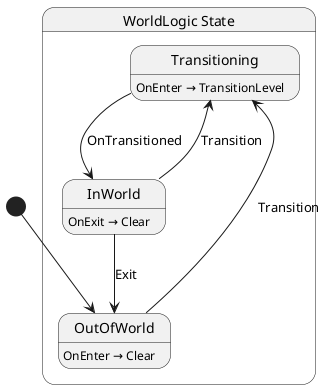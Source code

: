 @startuml WorldLogic
state "WorldLogic State" as Yolk_Level_WorldLogic_State {
  state "Transitioning" as Yolk_Level_WorldLogic_State_Transitioning
  state "InWorld" as Yolk_Level_WorldLogic_State_InWorld
  state "OutOfWorld" as Yolk_Level_WorldLogic_State_OutOfWorld
}

Yolk_Level_WorldLogic_State_InWorld --> Yolk_Level_WorldLogic_State_OutOfWorld : Exit
Yolk_Level_WorldLogic_State_InWorld --> Yolk_Level_WorldLogic_State_Transitioning : Transition
Yolk_Level_WorldLogic_State_OutOfWorld --> Yolk_Level_WorldLogic_State_Transitioning : Transition
Yolk_Level_WorldLogic_State_Transitioning --> Yolk_Level_WorldLogic_State_InWorld : OnTransitioned

Yolk_Level_WorldLogic_State_InWorld : OnExit → Clear
Yolk_Level_WorldLogic_State_OutOfWorld : OnEnter → Clear
Yolk_Level_WorldLogic_State_Transitioning : OnEnter → TransitionLevel

[*] --> Yolk_Level_WorldLogic_State_OutOfWorld
@enduml
